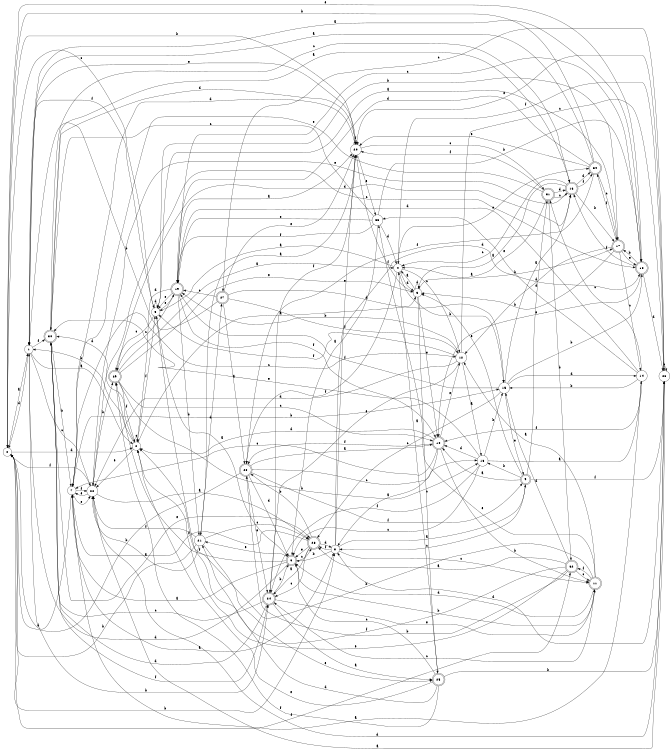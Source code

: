 digraph n28_7 {
__start0 [label="" shape="none"];

rankdir=LR;
size="8,5";

s0 [style="filled", color="black", fillcolor="white" shape="circle", label="0"];
s1 [style="filled", color="black", fillcolor="white" shape="circle", label="1"];
s2 [style="filled", color="black", fillcolor="white" shape="circle", label="2"];
s3 [style="filled", color="black", fillcolor="white" shape="circle", label="3"];
s4 [style="filled", color="black", fillcolor="white" shape="circle", label="4"];
s5 [style="filled", color="black", fillcolor="white" shape="circle", label="5"];
s6 [style="rounded,filled", color="black", fillcolor="white" shape="doublecircle", label="6"];
s7 [style="filled", color="black", fillcolor="white" shape="circle", label="7"];
s8 [style="filled", color="black", fillcolor="white" shape="circle", label="8"];
s9 [style="rounded,filled", color="black", fillcolor="white" shape="doublecircle", label="9"];
s10 [style="rounded,filled", color="black", fillcolor="white" shape="doublecircle", label="10"];
s11 [style="rounded,filled", color="black", fillcolor="white" shape="doublecircle", label="11"];
s12 [style="filled", color="black", fillcolor="white" shape="circle", label="12"];
s13 [style="filled", color="black", fillcolor="white" shape="circle", label="13"];
s14 [style="filled", color="black", fillcolor="white" shape="circle", label="14"];
s15 [style="filled", color="black", fillcolor="white" shape="circle", label="15"];
s16 [style="rounded,filled", color="black", fillcolor="white" shape="doublecircle", label="16"];
s17 [style="rounded,filled", color="black", fillcolor="white" shape="doublecircle", label="17"];
s18 [style="rounded,filled", color="black", fillcolor="white" shape="doublecircle", label="18"];
s19 [style="rounded,filled", color="black", fillcolor="white" shape="doublecircle", label="19"];
s20 [style="filled", color="black", fillcolor="white" shape="circle", label="20"];
s21 [style="filled", color="black", fillcolor="white" shape="circle", label="21"];
s22 [style="filled", color="black", fillcolor="white" shape="circle", label="22"];
s23 [style="rounded,filled", color="black", fillcolor="white" shape="doublecircle", label="23"];
s24 [style="rounded,filled", color="black", fillcolor="white" shape="doublecircle", label="24"];
s25 [style="rounded,filled", color="black", fillcolor="white" shape="doublecircle", label="25"];
s26 [style="filled", color="black", fillcolor="white" shape="circle", label="26"];
s27 [style="rounded,filled", color="black", fillcolor="white" shape="doublecircle", label="27"];
s28 [style="rounded,filled", color="black", fillcolor="white" shape="doublecircle", label="28"];
s29 [style="rounded,filled", color="black", fillcolor="white" shape="doublecircle", label="29"];
s30 [style="rounded,filled", color="black", fillcolor="white" shape="doublecircle", label="30"];
s31 [style="rounded,filled", color="black", fillcolor="white" shape="doublecircle", label="31"];
s32 [style="rounded,filled", color="black", fillcolor="white" shape="doublecircle", label="32"];
s33 [style="filled", color="black", fillcolor="white" shape="circle", label="33"];
s34 [style="rounded,filled", color="black", fillcolor="white" shape="doublecircle", label="34"];
s0 -> s1 [label="a"];
s0 -> s8 [label="b"];
s0 -> s5 [label="c"];
s0 -> s2 [label="d"];
s0 -> s18 [label="e"];
s0 -> s32 [label="f"];
s1 -> s2 [label="a"];
s1 -> s24 [label="b"];
s1 -> s22 [label="c"];
s1 -> s0 [label="d"];
s1 -> s20 [label="e"];
s1 -> s30 [label="f"];
s2 -> s3 [label="a"];
s2 -> s1 [label="b"];
s2 -> s2 [label="c"];
s2 -> s30 [label="d"];
s2 -> s22 [label="e"];
s2 -> s5 [label="f"];
s3 -> s4 [label="a"];
s3 -> s17 [label="b"];
s3 -> s25 [label="c"];
s3 -> s3 [label="d"];
s3 -> s10 [label="e"];
s3 -> s20 [label="f"];
s4 -> s5 [label="a"];
s4 -> s15 [label="b"];
s4 -> s12 [label="c"];
s4 -> s3 [label="d"];
s4 -> s34 [label="e"];
s4 -> s28 [label="f"];
s5 -> s6 [label="a"];
s5 -> s17 [label="b"];
s5 -> s29 [label="c"];
s5 -> s5 [label="d"];
s5 -> s19 [label="e"];
s5 -> s1 [label="f"];
s6 -> s7 [label="a"];
s6 -> s11 [label="b"];
s6 -> s23 [label="c"];
s6 -> s1 [label="d"];
s6 -> s21 [label="e"];
s6 -> s29 [label="f"];
s7 -> s8 [label="a"];
s7 -> s15 [label="b"];
s7 -> s12 [label="c"];
s7 -> s0 [label="d"];
s7 -> s22 [label="e"];
s7 -> s22 [label="f"];
s8 -> s9 [label="a"];
s8 -> s6 [label="b"];
s8 -> s11 [label="c"];
s8 -> s18 [label="d"];
s8 -> s20 [label="e"];
s8 -> s23 [label="f"];
s9 -> s10 [label="a"];
s9 -> s13 [label="b"];
s9 -> s8 [label="c"];
s9 -> s31 [label="d"];
s9 -> s3 [label="e"];
s9 -> s26 [label="f"];
s10 -> s8 [label="a"];
s10 -> s11 [label="b"];
s10 -> s7 [label="c"];
s10 -> s2 [label="d"];
s10 -> s12 [label="e"];
s10 -> s28 [label="f"];
s11 -> s12 [label="a"];
s11 -> s2 [label="b"];
s11 -> s24 [label="c"];
s11 -> s6 [label="d"];
s11 -> s33 [label="e"];
s11 -> s32 [label="f"];
s12 -> s13 [label="a"];
s12 -> s19 [label="b"];
s12 -> s26 [label="c"];
s12 -> s22 [label="d"];
s12 -> s24 [label="e"];
s12 -> s5 [label="f"];
s13 -> s14 [label="a"];
s13 -> s15 [label="b"];
s13 -> s6 [label="c"];
s13 -> s10 [label="d"];
s13 -> s30 [label="e"];
s13 -> s24 [label="f"];
s14 -> s7 [label="a"];
s14 -> s15 [label="b"];
s14 -> s31 [label="c"];
s14 -> s19 [label="d"];
s14 -> s33 [label="e"];
s14 -> s10 [label="f"];
s15 -> s16 [label="a"];
s15 -> s18 [label="b"];
s15 -> s23 [label="c"];
s15 -> s14 [label="d"];
s15 -> s9 [label="e"];
s15 -> s19 [label="f"];
s16 -> s3 [label="a"];
s16 -> s17 [label="b"];
s16 -> s4 [label="c"];
s16 -> s34 [label="d"];
s16 -> s22 [label="e"];
s16 -> s34 [label="f"];
s17 -> s5 [label="a"];
s17 -> s3 [label="b"];
s17 -> s14 [label="c"];
s17 -> s12 [label="d"];
s17 -> s18 [label="e"];
s17 -> s34 [label="f"];
s18 -> s1 [label="a"];
s18 -> s17 [label="b"];
s18 -> s19 [label="c"];
s18 -> s26 [label="d"];
s18 -> s10 [label="e"];
s18 -> s16 [label="f"];
s19 -> s20 [label="a"];
s19 -> s21 [label="b"];
s19 -> s29 [label="c"];
s19 -> s2 [label="d"];
s19 -> s5 [label="e"];
s19 -> s10 [label="f"];
s20 -> s21 [label="a"];
s20 -> s0 [label="b"];
s20 -> s31 [label="c"];
s20 -> s7 [label="d"];
s20 -> s33 [label="e"];
s20 -> s20 [label="f"];
s21 -> s22 [label="a"];
s21 -> s0 [label="b"];
s21 -> s23 [label="c"];
s21 -> s27 [label="d"];
s21 -> s25 [label="e"];
s21 -> s22 [label="f"];
s22 -> s23 [label="a"];
s22 -> s29 [label="b"];
s22 -> s18 [label="c"];
s22 -> s26 [label="d"];
s22 -> s7 [label="e"];
s22 -> s0 [label="f"];
s23 -> s24 [label="a"];
s23 -> s28 [label="b"];
s23 -> s24 [label="c"];
s23 -> s8 [label="d"];
s23 -> s6 [label="e"];
s23 -> s7 [label="f"];
s24 -> s25 [label="a"];
s24 -> s6 [label="b"];
s24 -> s30 [label="c"];
s24 -> s30 [label="d"];
s24 -> s11 [label="e"];
s24 -> s20 [label="f"];
s25 -> s4 [label="a"];
s25 -> s26 [label="b"];
s25 -> s6 [label="c"];
s25 -> s21 [label="d"];
s25 -> s2 [label="e"];
s25 -> s29 [label="f"];
s26 -> s22 [label="a"];
s26 -> s26 [label="b"];
s26 -> s27 [label="c"];
s26 -> s8 [label="d"];
s26 -> s20 [label="e"];
s26 -> s4 [label="f"];
s27 -> s28 [label="a"];
s27 -> s1 [label="b"];
s27 -> s19 [label="c"];
s27 -> s15 [label="d"];
s27 -> s20 [label="e"];
s27 -> s12 [label="f"];
s28 -> s10 [label="a"];
s28 -> s0 [label="b"];
s28 -> s13 [label="c"];
s28 -> s6 [label="d"];
s28 -> s24 [label="e"];
s28 -> s9 [label="f"];
s29 -> s4 [label="a"];
s29 -> s13 [label="b"];
s29 -> s10 [label="c"];
s29 -> s16 [label="d"];
s29 -> s3 [label="e"];
s29 -> s2 [label="f"];
s30 -> s16 [label="a"];
s30 -> s7 [label="b"];
s30 -> s16 [label="c"];
s30 -> s20 [label="d"];
s30 -> s23 [label="e"];
s30 -> s24 [label="f"];
s31 -> s4 [label="a"];
s31 -> s32 [label="b"];
s31 -> s16 [label="c"];
s31 -> s16 [label="d"];
s31 -> s7 [label="e"];
s31 -> s20 [label="f"];
s32 -> s23 [label="a"];
s32 -> s28 [label="b"];
s32 -> s11 [label="c"];
s32 -> s15 [label="d"];
s32 -> s2 [label="e"];
s32 -> s5 [label="f"];
s33 -> s6 [label="a"];
s33 -> s18 [label="b"];
s33 -> s30 [label="c"];
s33 -> s4 [label="d"];
s33 -> s19 [label="e"];
s33 -> s19 [label="f"];
s34 -> s1 [label="a"];
s34 -> s0 [label="b"];
s34 -> s17 [label="c"];
s34 -> s19 [label="d"];
s34 -> s20 [label="e"];
s34 -> s28 [label="f"];

}